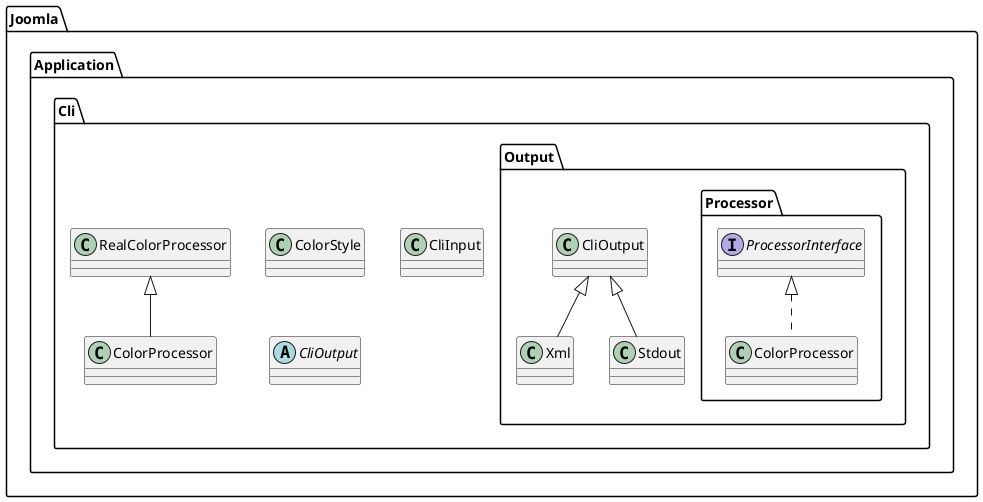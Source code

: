 @startuml
class Joomla.Application.Cli.ColorStyle

class Joomla.Application.Cli.ColorProcessor
Joomla.Application.Cli.RealColorProcessor <|-- Joomla.Application.Cli.ColorProcessor
class Joomla.Application.Cli.CliInput
interface Joomla.Application.Cli.Output.Processor.ProcessorInterface
class Joomla.Application.Cli.Output.Processor.ColorProcessor
Joomla.Application.Cli.Output.Processor.ProcessorInterface <|.. Joomla.Application.Cli.Output.Processor.ColorProcessor
class Joomla.Application.Cli.Output.Xml
Joomla.Application.Cli.Output.CliOutput <|-- Joomla.Application.Cli.Output.Xml
class Joomla.Application.Cli.Output.Stdout
Joomla.Application.Cli.Output.CliOutput <|-- Joomla.Application.Cli.Output.Stdout
abstract class Joomla.Application.Cli.CliOutput
@enduml
